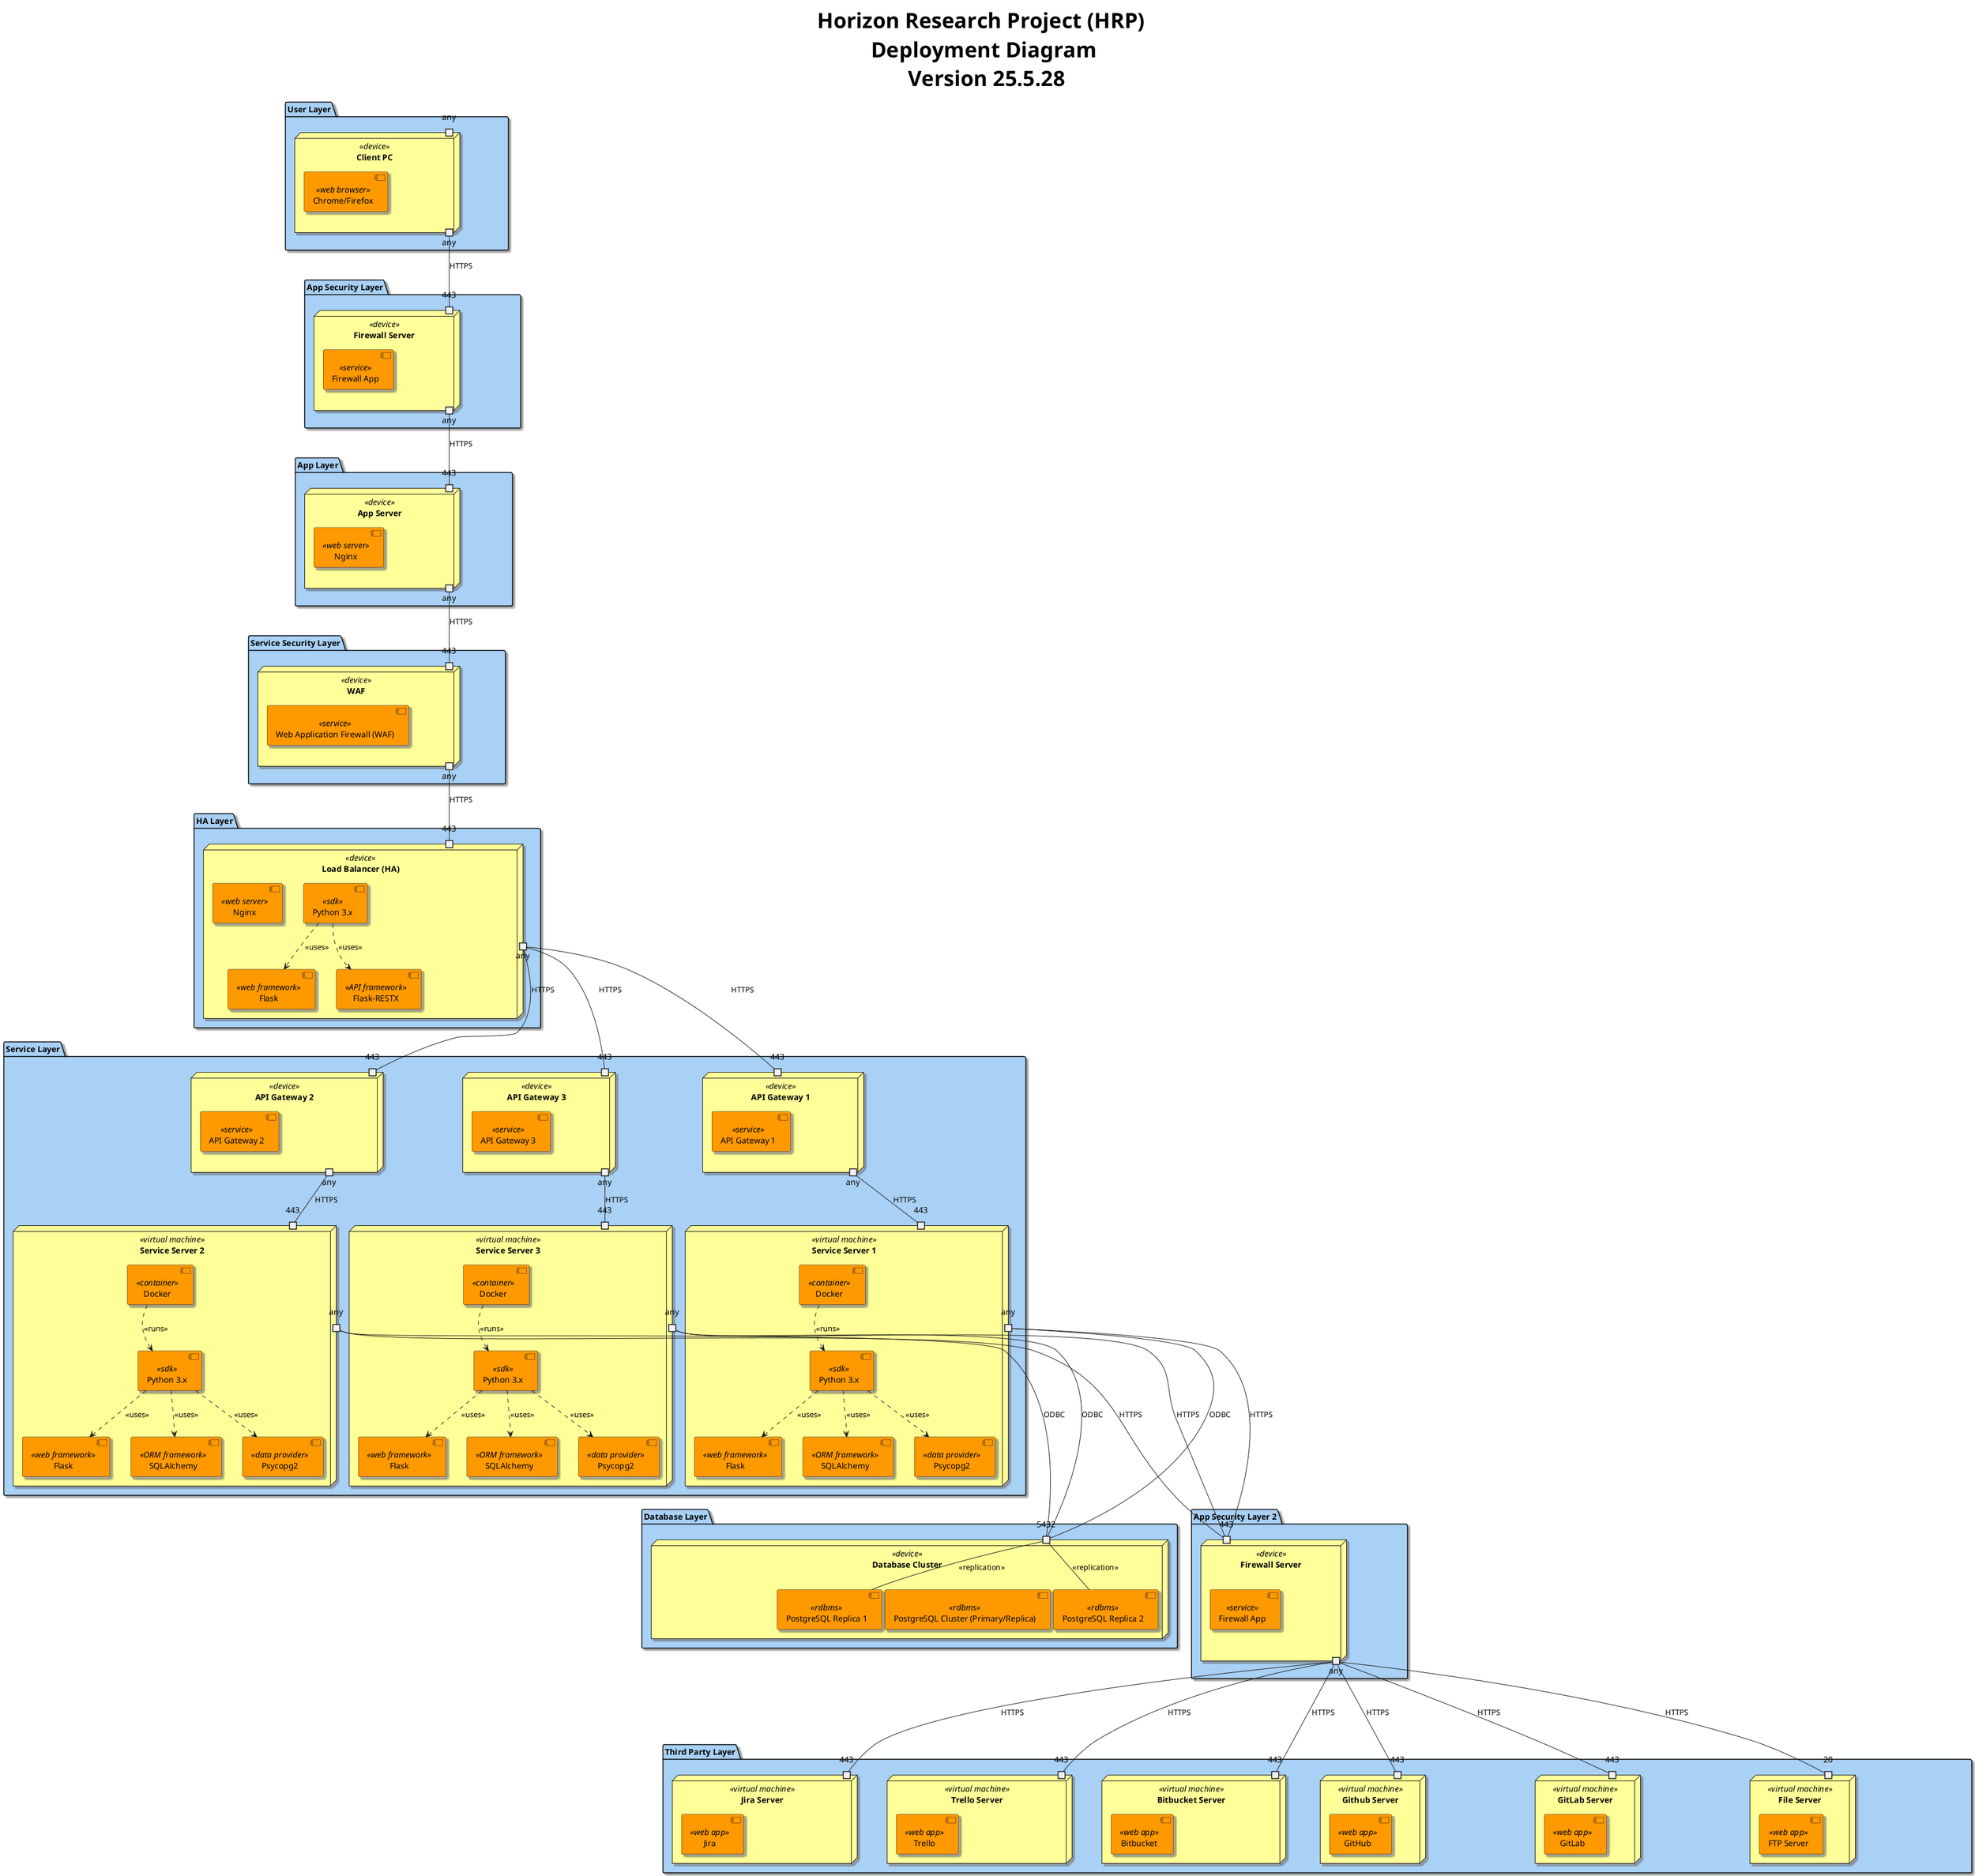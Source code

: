 @startuml

skinparam Shadowing True
skinparam titleFontSize 36pt

skinparam interface {
  BackgroundColor #333333
  FontColor white
}

skinparam component {
  BackgroundColor #FF9900
}

skinparam file {
  BackgroundColor #FFCC99
}

skinparam package {
  BackgroundColor #A9D0F5
}

skinparam node {
  BackgroundColor #FFFF99
}

skinparam database {
  BackgroundColor #99FF99
}

title Horizon Research Project (HRP) \n Deployment Diagram \n Version 25.5.28

package "User Layer" as userLayer {
    node "Client PC" as client <<device>> {
        port "any" as clientAnyIn
        portout "any" as clientAny
        component "Chrome/Firefox" as browser <<web browser>>
    }
}

package "HA Layer" as haLayer {
    
    node "Load Balancer (HA)" as haServer <<device>> {
        port "443" as api443
        portout "any" as apiAny
        component "Python 3.x" as python3 <<sdk>>
        component "Nginx" as webServer <<web server>>
        component "Flask" as flask <<web framework>>
        component "Flask-RESTX" as flaskrestx <<API framework>>
    }
    
}

package "Service Layer" as serviceLayer {
    
    node "API Gateway 1" as apiGateway_1 <<device>> {
        port "443" as apiGateway443_1
        portout "any" as apiGatewayAny_1
        component "API Gateway 1" as apiGW1 <<service>>
    }
    node "Service Server 1" as serviceServer1 <<virtual machine>> {
        port "443" as docker443_1
        portout "any" as dockerAny_1
        component "Docker" as docker_1 <<container>>
        component "Python 3.x" as python3_1 <<sdk>>
        component "Flask" as flask_1 <<web framework>>
        component "SQLAlchemy" as sqlalchamey_1 <<ORM framework>>
        component "Psycopg2" as psycopg2_1 <<data provider>>
    }

    node "API Gateway 2" as apiGateway_2 <<device>> {
        port "443" as apiGateway443_2
        portout "any" as apiGatewayAny_2
        component "API Gateway 2" as apiGW2 <<service>>
    }
    node "Service Server 2" as serviceServer2 <<virtual machine>> {
        port "443" as docker443_2
        portout "any" as dockerAny_2
        component "Docker" as docker_2 <<container>>
        component "Python 3.x" as python3_2 <<sdk>>
        component "Flask" as flask_2 <<web framework>>
        component "SQLAlchemy" as sqlalchamey_2 <<ORM framework>>
        component "Psycopg2" as psycopg2_2 <<data provider>>
    }

    node "API Gateway 3" as apiGateway_3 <<device>> {
        port "443" as apiGateway443_3
        portout "any" as apiGatewayAny_3
        component "API Gateway 3" as apiGW3 <<service>>
    }
    node "Service Server 3" as serviceServer3 <<virtual machine>>{
        port "443" as docker443_3
        portout "any" as dockerAny_3
        component "Docker" as docker_3 <<container>>
        component "Python 3.x" as python3_3 <<sdk>>
        component "Flask" as flask_3 <<web framework>>
        component "SQLAlchemy" as sqlalchamey_3 <<ORM framework>>
        component "Psycopg2" as psycopg2_3 <<data provider>>
    }
}

package "Database Layer" as databaseLayer {
    node "Database Cluster" as databaseCluster <<device>> {
        port "5432" as postgresql5432
        component "PostgreSQL Cluster (Primary/Replica)" as rdbms <<rdbms>>
        component "PostgreSQL Replica 1" as rdbms_replica1 <<rdbms>>
        component "PostgreSQL Replica 2" as rdbms_replica2 <<rdbms>>
    }
}

package "App Security Layer" as appSecurityLayer {
    node "Firewall Server" as firewallServer <<device>> {
        port "443" as firewall443
        portout "any" as firewallAny
        component "Firewall App" as firewallApp <<service>>
    }
}
package "Service Security Layer" as serviceSecurityLayer {
    node "WAF" as waf <<device>> {
        port "443" as waf443
        portout "any" as wafAny
        component "Web Application Firewall (WAF)" as wafApp <<service>>
    }
}

package "App Layer" as appLayer {
    node "App Server" as appServer <<device>> {
        port "443" as appServer443
        portout "any" as appServerAny
        component "Nginx" as webServer1 <<web server>>
    }
}

package "App Security Layer 2" as appSecurityLayer2 {
    node "Firewall Server" as firewallServer2 <<device>> {
        port "443" as firewall2443
        portout "any" as firewall2Any
        component "Firewall App" as firewallApp2 <<service>>
    }
}

package "Third Party Layer" as thirdPartyLayer {
    node "Jira Server" as jiraServer <<virtual machine>> {
        port "443" as jiraServer443
        component "Jira" as jira <<web app>>
    }

    node "Trello Server" as trelloServer <<virtual machine>> {
        port "443" as trelloServer443
        component "Trello" as trello <<web app>>
    }

    node "Bitbucket Server" as bitbucketServer <<virtual machine>> {
        port "443" as bitbuketServer443
        component "Bitbucket" as bitbucket <<web app>>
    }

    node "Github Server" as githubServer <<virtual machine>> {
        port "443" as githubServer443
        component "GitHub" as github <<web app>>
    }

    node "GitLab Server" as gitlabServer <<virtual machine>> {
        port "443" as gitlabServer443
        component "GitLab" as gitlab <<web app>>
    }

    node "File Server" as fileServer <<virtual machine>> {
        port "20" as fileServer20
        component "FTP Server" as ftp <<web app>>
    }
}


python3 ..> flask : <<uses>>
python3 ..> flaskrestx : <<uses>>

python3_1 ..> flask_1 : <<uses>>
python3_1 ..> psycopg2_1 : <<uses>>
python3_1 ..> sqlalchamey_1 : <<uses>>
docker_1 ..> python3_1 : <<runs>>

python3_2 ..> flask_2 : <<uses>>
python3_2 ..> psycopg2_2 : <<uses>>
python3_2 ..> sqlalchamey_2 : <<uses>>
docker_2 ..> python3_2 : <<runs>>

python3_3 ..> flask_3 : <<uses>>
python3_3 ..> psycopg2_3 : <<uses>>
python3_3 ..> sqlalchamey_3 : <<uses>>
docker_3 ..> python3_3 : <<runs>>

clientAny -- firewall443 : HTTPS
firewallAny -- appServer443 : HTTPS
appServerAny -- waf443 : HTTPS
wafAny -- api443 : HTTPS

apiAny -- apiGateway443_1 : HTTPS
apiAny -- apiGateway443_2 : HTTPS
apiAny -- apiGateway443_3 : HTTPS 

apiGatewayAny_1 -- docker443_1 : HTTPS
apiGatewayAny_2 -- docker443_2 : HTTPS
apiGatewayAny_3 -- docker443_3 : HTTPS

dockerAny_1 --- postgresql5432 : ODBC
dockerAny_2 --- postgresql5432 : ODBC
dockerAny_3 --- postgresql5432 : ODBC

dockerAny_1 --- firewall2443 : HTTPS
dockerAny_2 --- firewall2443 : HTTPS
dockerAny_3 --- firewall2443 : HTTPS
firewall2Any --- jiraServer443 : HTTPS
firewall2Any --- trelloServer443 : HTTPS
firewall2Any --- bitbuketServer443 : HTTPS
firewall2Any --- githubServer443 : HTTPS
firewall2Any --- gitlabServer443 : HTTPS
firewall2Any --- fileServer20 : HTTPS



postgresql5432 -- rdbms_replica1 : <<replication>> 
postgresql5432 -- rdbms_replica2 : <<replication>>

@enduml